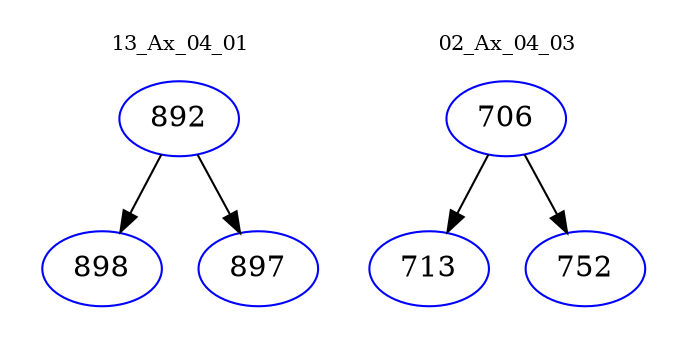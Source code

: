 digraph{
subgraph cluster_0 {
color = white
label = "13_Ax_04_01";
fontsize=10;
T0_892 [label="892", color="blue"]
T0_892 -> T0_898 [color="black"]
T0_898 [label="898", color="blue"]
T0_892 -> T0_897 [color="black"]
T0_897 [label="897", color="blue"]
}
subgraph cluster_1 {
color = white
label = "02_Ax_04_03";
fontsize=10;
T1_706 [label="706", color="blue"]
T1_706 -> T1_713 [color="black"]
T1_713 [label="713", color="blue"]
T1_706 -> T1_752 [color="black"]
T1_752 [label="752", color="blue"]
}
}
